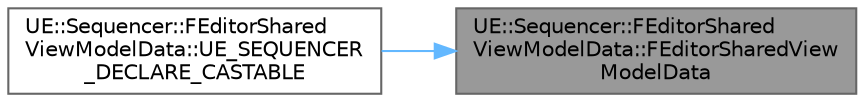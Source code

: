 digraph "UE::Sequencer::FEditorSharedViewModelData::FEditorSharedViewModelData"
{
 // INTERACTIVE_SVG=YES
 // LATEX_PDF_SIZE
  bgcolor="transparent";
  edge [fontname=Helvetica,fontsize=10,labelfontname=Helvetica,labelfontsize=10];
  node [fontname=Helvetica,fontsize=10,shape=box,height=0.2,width=0.4];
  rankdir="RL";
  Node1 [id="Node000001",label="UE::Sequencer::FEditorShared\lViewModelData::FEditorSharedView\lModelData",height=0.2,width=0.4,color="gray40", fillcolor="grey60", style="filled", fontcolor="black",tooltip=" "];
  Node1 -> Node2 [id="edge1_Node000001_Node000002",dir="back",color="steelblue1",style="solid",tooltip=" "];
  Node2 [id="Node000002",label="UE::Sequencer::FEditorShared\lViewModelData::UE_SEQUENCER\l_DECLARE_CASTABLE",height=0.2,width=0.4,color="grey40", fillcolor="white", style="filled",URL="$de/d23/classUE_1_1Sequencer_1_1FEditorSharedViewModelData.html#a9f634522cd471d4ddd05dbc045ef2d1b",tooltip=" "];
}
